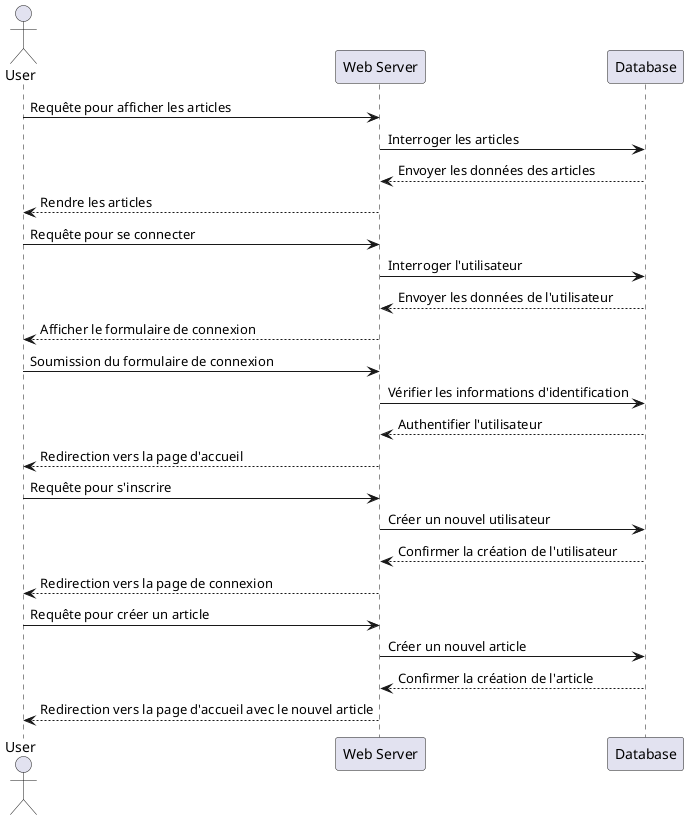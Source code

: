 @startuml Sequence

' Sequence Diagram
actor User
participant "Web Server" as Server
participant "Database" as DB

User -> Server: Requête pour afficher les articles
Server -> DB: Interroger les articles
DB --> Server: Envoyer les données des articles
Server --> User: Rendre les articles

User -> Server: Requête pour se connecter
Server -> DB: Interroger l'utilisateur
DB --> Server: Envoyer les données de l'utilisateur
Server --> User: Afficher le formulaire de connexion

User -> Server: Soumission du formulaire de connexion
Server -> DB: Vérifier les informations d'identification
DB --> Server: Authentifier l'utilisateur
Server --> User: Redirection vers la page d'accueil

User -> Server: Requête pour s'inscrire
Server -> DB: Créer un nouvel utilisateur
DB --> Server: Confirmer la création de l'utilisateur
Server --> User: Redirection vers la page de connexion

User -> Server: Requête pour créer un article
Server -> DB: Créer un nouvel article
DB --> Server: Confirmer la création de l'article
Server --> User: Redirection vers la page d'accueil avec le nouvel article

@enduml
